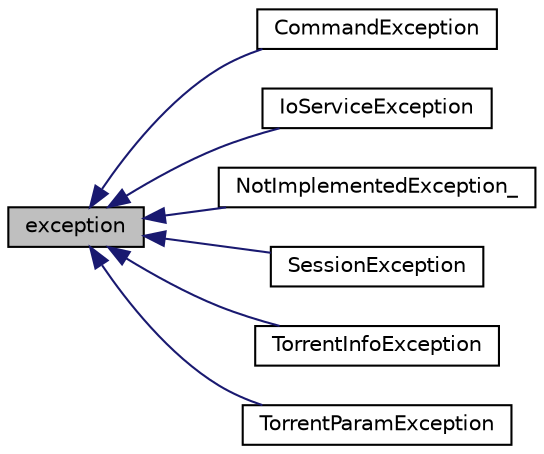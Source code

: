 digraph "exception"
{
  edge [fontname="Helvetica",fontsize="10",labelfontname="Helvetica",labelfontsize="10"];
  node [fontname="Helvetica",fontsize="10",shape=record];
  rankdir="LR";
  Node6 [label="exception",height=0.2,width=0.4,color="black", fillcolor="grey75", style="filled", fontcolor="black"];
  Node6 -> Node7 [dir="back",color="midnightblue",fontsize="10",style="solid",fontname="Helvetica"];
  Node7 [label="CommandException",height=0.2,width=0.4,color="black", fillcolor="white", style="filled",URL="$class_command_exception.html"];
  Node6 -> Node8 [dir="back",color="midnightblue",fontsize="10",style="solid",fontname="Helvetica"];
  Node8 [label="IoServiceException",height=0.2,width=0.4,color="black", fillcolor="white", style="filled",URL="$class_io_service_exception.html"];
  Node6 -> Node9 [dir="back",color="midnightblue",fontsize="10",style="solid",fontname="Helvetica"];
  Node9 [label="NotImplementedException_",height=0.2,width=0.4,color="black", fillcolor="white", style="filled",URL="$class_not_implemented_exception__.html"];
  Node6 -> Node10 [dir="back",color="midnightblue",fontsize="10",style="solid",fontname="Helvetica"];
  Node10 [label="SessionException",height=0.2,width=0.4,color="black", fillcolor="white", style="filled",URL="$class_session_exception.html"];
  Node6 -> Node11 [dir="back",color="midnightblue",fontsize="10",style="solid",fontname="Helvetica"];
  Node11 [label="TorrentInfoException",height=0.2,width=0.4,color="black", fillcolor="white", style="filled",URL="$class_torrent_info_exception.html"];
  Node6 -> Node12 [dir="back",color="midnightblue",fontsize="10",style="solid",fontname="Helvetica"];
  Node12 [label="TorrentParamException",height=0.2,width=0.4,color="black", fillcolor="white", style="filled",URL="$class_torrent_param_exception.html"];
}
